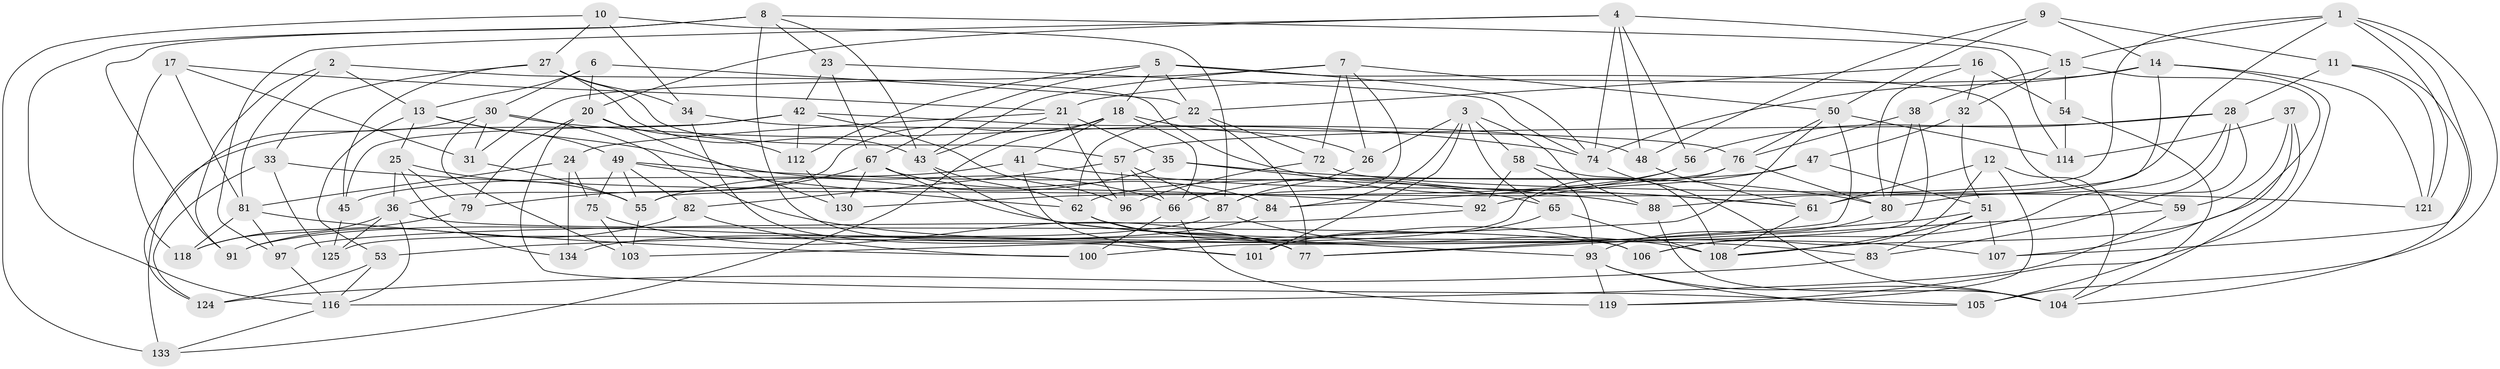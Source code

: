 // Generated by graph-tools (version 1.1) at 2025/52/02/27/25 19:52:27]
// undirected, 94 vertices, 226 edges
graph export_dot {
graph [start="1"]
  node [color=gray90,style=filled];
  1 [super="+44"];
  2;
  3 [super="+132"];
  4 [super="+70"];
  5 [super="+86"];
  6;
  7 [super="+85"];
  8 [super="+46"];
  9;
  10;
  11;
  12;
  13 [super="+78"];
  14 [super="+40"];
  15 [super="+73"];
  16 [super="+19"];
  17;
  18 [super="+129"];
  20 [super="+90"];
  21 [super="+131"];
  22 [super="+63"];
  23;
  24;
  25 [super="+126"];
  26;
  27 [super="+52"];
  28 [super="+29"];
  30 [super="+68"];
  31;
  32;
  33;
  34;
  35;
  36 [super="+39"];
  37;
  38;
  41;
  42 [super="+123"];
  43 [super="+60"];
  45;
  47;
  48;
  49 [super="+128"];
  50 [super="+127"];
  51 [super="+109"];
  53;
  54 [super="+99"];
  55 [super="+69"];
  56;
  57 [super="+64"];
  58;
  59;
  61 [super="+71"];
  62 [super="+117"];
  65;
  66 [super="+98"];
  67 [super="+89"];
  72;
  74 [super="+113"];
  75;
  76 [super="+110"];
  77 [super="+95"];
  79;
  80 [super="+102"];
  81 [super="+115"];
  82;
  83;
  84;
  87 [super="+111"];
  88;
  91;
  92;
  93 [super="+94"];
  96;
  97;
  100;
  101;
  103;
  104 [super="+135"];
  105;
  106;
  107;
  108 [super="+122"];
  112;
  114;
  116 [super="+120"];
  118;
  119;
  121;
  124;
  125;
  130;
  133;
  134;
  1 -- 107;
  1 -- 105;
  1 -- 88;
  1 -- 55;
  1 -- 121;
  1 -- 15;
  2 -- 61;
  2 -- 81;
  2 -- 13;
  2 -- 91;
  3 -- 26;
  3 -- 101;
  3 -- 58;
  3 -- 88;
  3 -- 65;
  3 -- 84;
  4 -- 48;
  4 -- 20;
  4 -- 74;
  4 -- 56;
  4 -- 97;
  4 -- 15;
  5 -- 112;
  5 -- 22;
  5 -- 18;
  5 -- 59;
  5 -- 67;
  5 -- 74;
  6 -- 20;
  6 -- 30;
  6 -- 13;
  6 -- 22;
  7 -- 87;
  7 -- 26;
  7 -- 43;
  7 -- 72;
  7 -- 50;
  7 -- 31;
  8 -- 114;
  8 -- 91;
  8 -- 77;
  8 -- 43;
  8 -- 116;
  8 -- 23;
  9 -- 50;
  9 -- 14;
  9 -- 48;
  9 -- 11;
  10 -- 34;
  10 -- 87;
  10 -- 133;
  10 -- 27;
  11 -- 121;
  11 -- 104;
  11 -- 28;
  12 -- 104;
  12 -- 119;
  12 -- 106;
  12 -- 61;
  13 -- 25;
  13 -- 66;
  13 -- 49;
  13 -- 53;
  14 -- 74;
  14 -- 61;
  14 -- 105;
  14 -- 21;
  14 -- 121;
  15 -- 38;
  15 -- 32;
  15 -- 108;
  15 -- 54;
  16 -- 32;
  16 -- 54 [weight=3];
  16 -- 80;
  16 -- 22;
  17 -- 31;
  17 -- 118;
  17 -- 21;
  17 -- 81;
  18 -- 41;
  18 -- 133;
  18 -- 26;
  18 -- 66;
  18 -- 36;
  20 -- 105;
  20 -- 112;
  20 -- 79;
  20 -- 130;
  21 -- 24;
  21 -- 35;
  21 -- 96;
  21 -- 43;
  22 -- 72;
  22 -- 77;
  22 -- 62;
  23 -- 42;
  23 -- 74;
  23 -- 67;
  24 -- 134;
  24 -- 75;
  24 -- 81;
  25 -- 134 [weight=2];
  25 -- 55;
  25 -- 36;
  25 -- 79;
  26 -- 87;
  27 -- 33;
  27 -- 45;
  27 -- 34;
  27 -- 57;
  27 -- 43;
  28 -- 80;
  28 -- 83;
  28 -- 57;
  28 -- 56;
  28 -- 106;
  30 -- 74;
  30 -- 124;
  30 -- 103;
  30 -- 83;
  30 -- 31;
  31 -- 55;
  32 -- 47;
  32 -- 51;
  33 -- 125;
  33 -- 92;
  33 -- 124;
  34 -- 101;
  34 -- 76;
  35 -- 65;
  35 -- 80;
  35 -- 55;
  36 -- 106;
  36 -- 125;
  36 -- 116;
  36 -- 118;
  37 -- 59;
  37 -- 114;
  37 -- 107;
  37 -- 104;
  38 -- 100;
  38 -- 76;
  38 -- 80;
  41 -- 61;
  41 -- 101;
  41 -- 45;
  42 -- 96;
  42 -- 133;
  42 -- 48;
  42 -- 112;
  42 -- 45;
  43 -- 93;
  43 -- 62;
  45 -- 125;
  47 -- 92;
  47 -- 62;
  47 -- 51;
  48 -- 61;
  49 -- 82;
  49 -- 55;
  49 -- 88;
  49 -- 75;
  49 -- 62;
  50 -- 114;
  50 -- 103;
  50 -- 76;
  50 -- 77;
  51 -- 107;
  51 -- 83;
  51 -- 108;
  51 -- 53;
  53 -- 124;
  53 -- 116;
  54 -- 114;
  54 -- 119;
  55 -- 103;
  56 -- 130;
  56 -- 66;
  57 -- 82;
  57 -- 87;
  57 -- 96;
  57 -- 66;
  58 -- 93;
  58 -- 92;
  58 -- 108;
  59 -- 116;
  59 -- 77;
  61 -- 108;
  62 -- 77;
  62 -- 106;
  65 -- 101;
  65 -- 108;
  66 -- 100;
  66 -- 119;
  67 -- 107;
  67 -- 79;
  67 -- 84;
  67 -- 130;
  72 -- 96;
  72 -- 121;
  74 -- 104;
  75 -- 103;
  75 -- 77;
  76 -- 84;
  76 -- 125;
  76 -- 80;
  79 -- 118;
  80 -- 93;
  81 -- 100;
  81 -- 118;
  81 -- 97;
  82 -- 91;
  82 -- 100;
  83 -- 124;
  84 -- 91;
  87 -- 134;
  87 -- 108;
  88 -- 104;
  92 -- 97;
  93 -- 105;
  93 -- 119;
  93 -- 104;
  97 -- 116;
  112 -- 130;
  116 -- 133;
}
